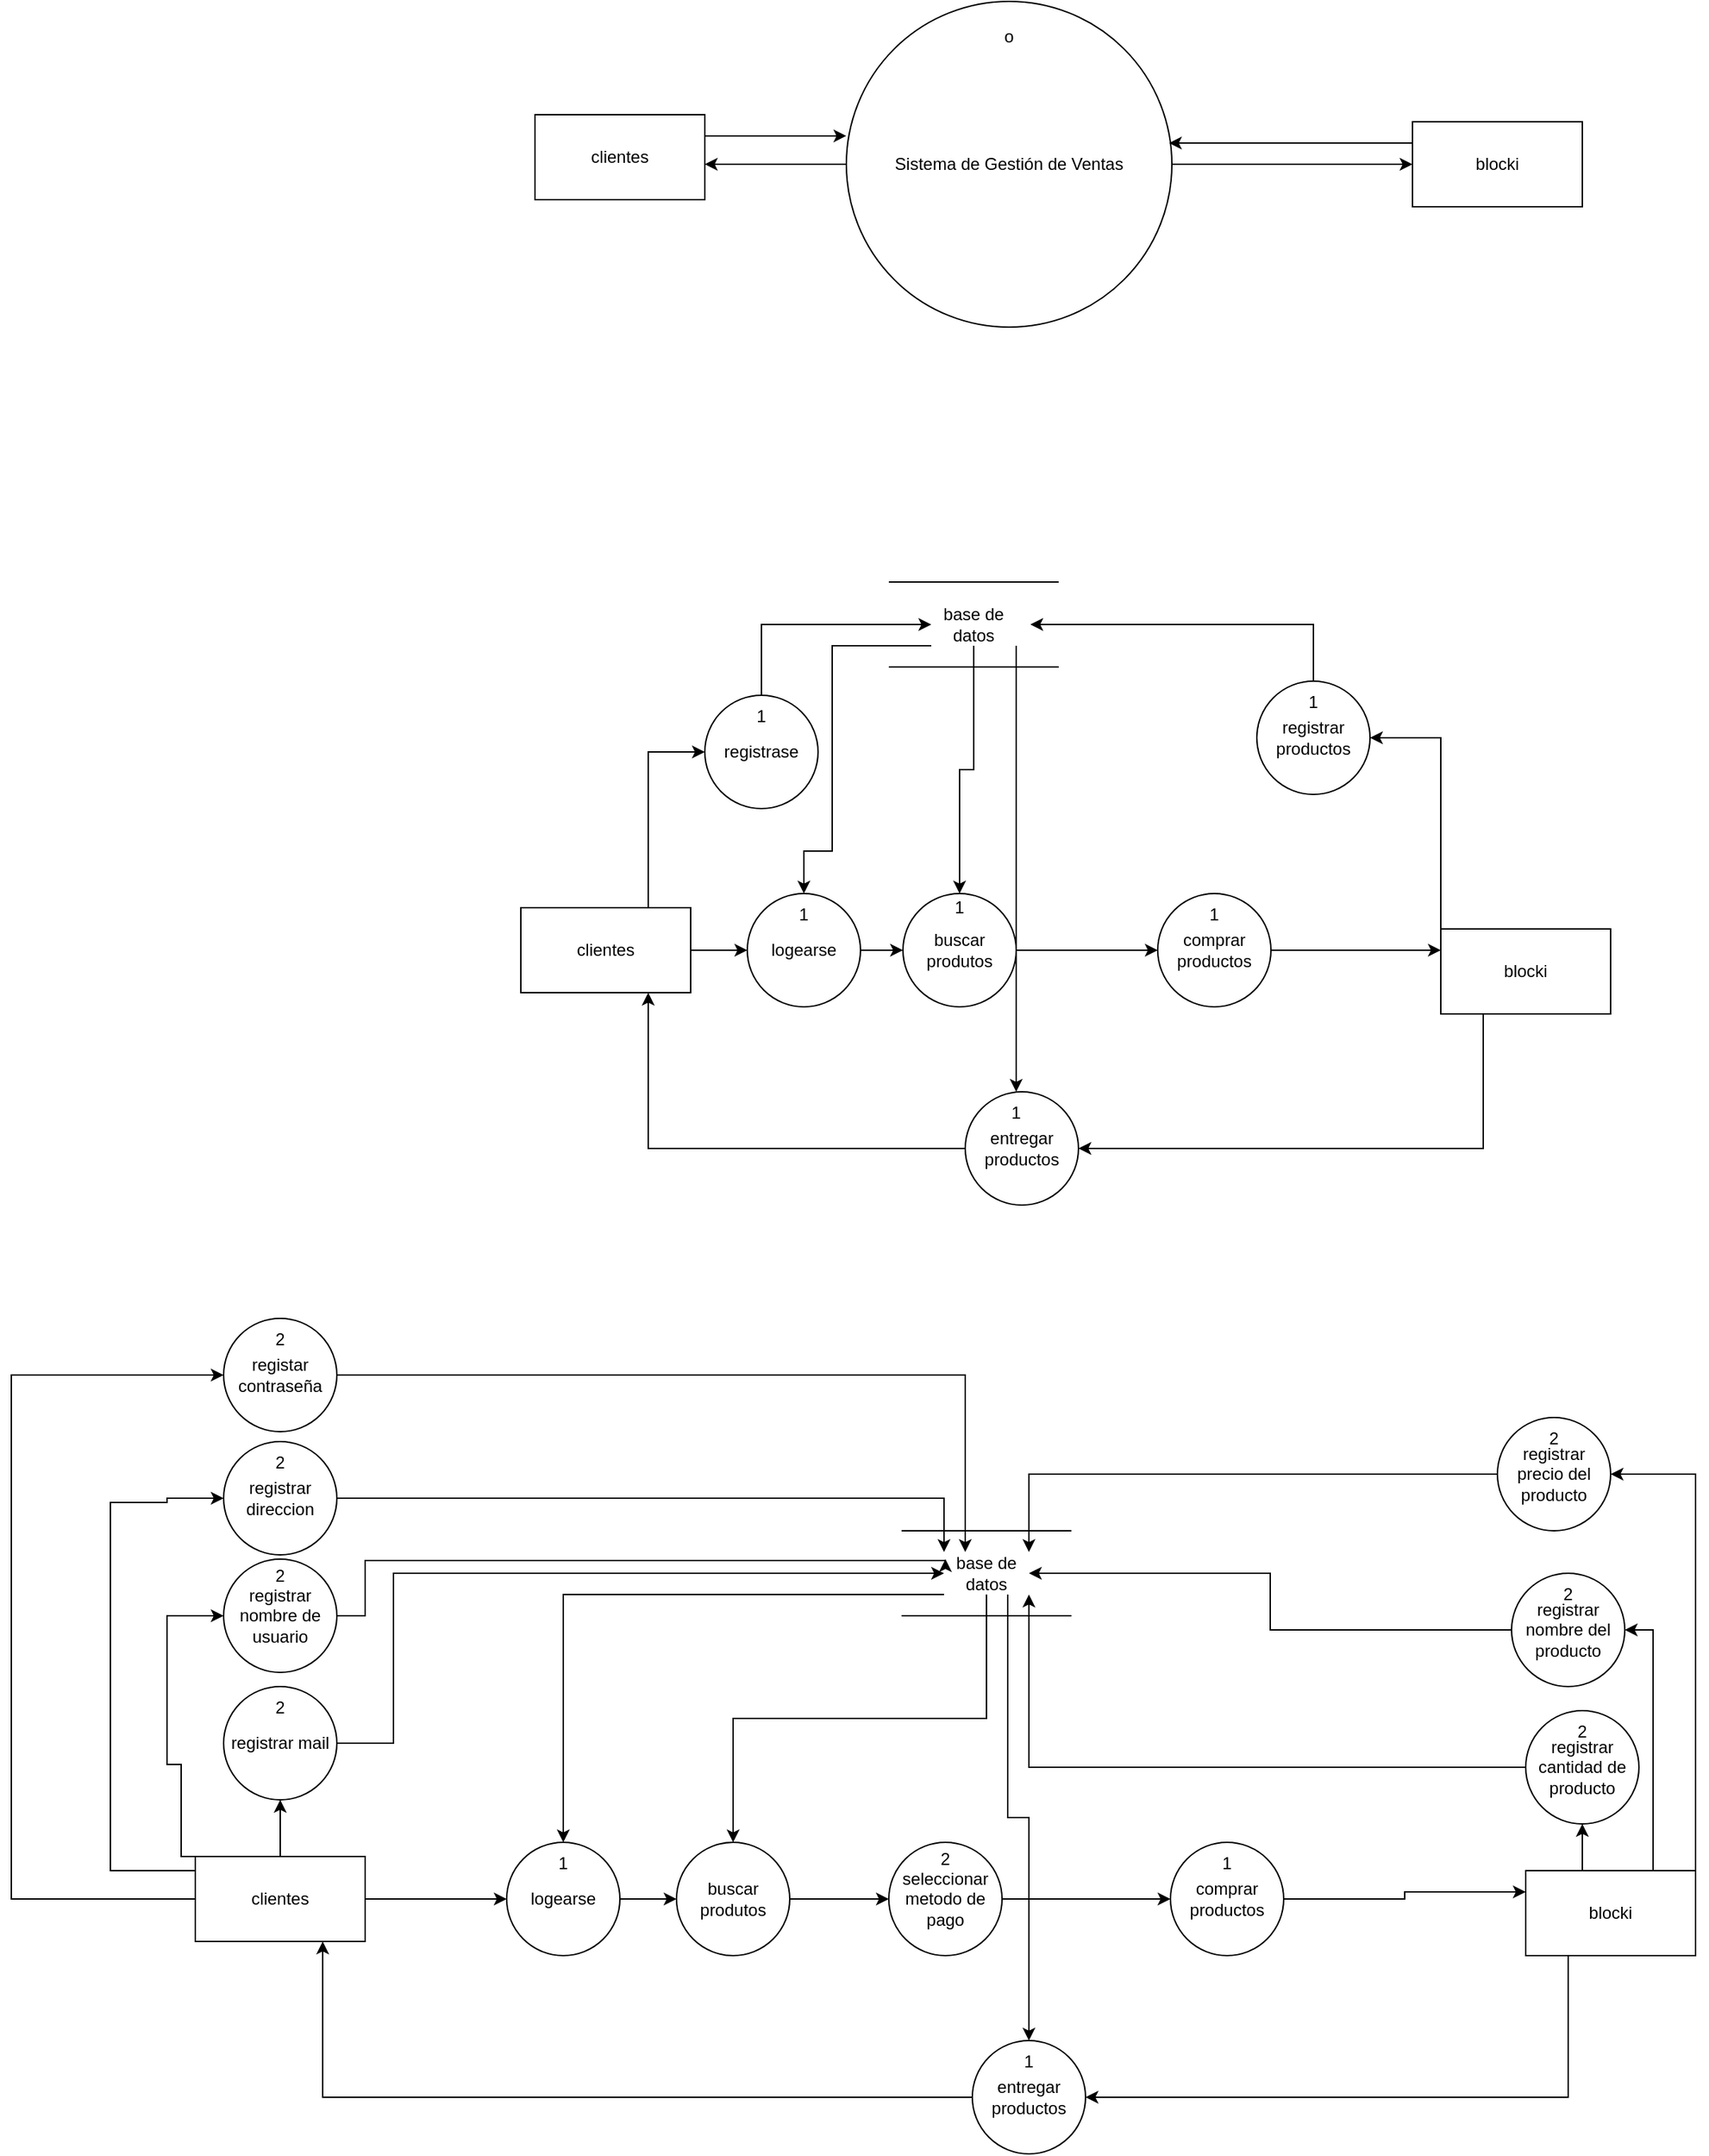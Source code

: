 <mxfile version="24.7.17">
  <diagram name="Página-1" id="b0zg0bwwAoFF2DvvjnK6">
    <mxGraphModel grid="1" page="1" gridSize="10" guides="1" tooltips="1" connect="1" arrows="1" fold="1" pageScale="1" pageWidth="827" pageHeight="1169" math="0" shadow="0">
      <root>
        <mxCell id="0" />
        <mxCell id="1" parent="0" />
        <mxCell id="fpp6zxDK7abIGqou1grf-9" value="" style="group" connectable="0" vertex="1" parent="1">
          <mxGeometry x="30" y="10" width="740" height="230" as="geometry" />
        </mxCell>
        <mxCell id="fpp6zxDK7abIGqou1grf-7" style="edgeStyle=orthogonalEdgeStyle;rounded=0;orthogonalLoop=1;jettySize=auto;html=1;exitX=1;exitY=0.5;exitDx=0;exitDy=0;entryX=0;entryY=0.5;entryDx=0;entryDy=0;" edge="1" parent="fpp6zxDK7abIGqou1grf-9" source="bCeW_e_Hdaz-mYi5WPjv-3" target="fpp6zxDK7abIGqou1grf-2">
          <mxGeometry relative="1" as="geometry" />
        </mxCell>
        <mxCell id="fpp6zxDK7abIGqou1grf-8" style="edgeStyle=orthogonalEdgeStyle;rounded=0;orthogonalLoop=1;jettySize=auto;html=1;exitX=0;exitY=0.5;exitDx=0;exitDy=0;" edge="1" parent="fpp6zxDK7abIGqou1grf-9" source="bCeW_e_Hdaz-mYi5WPjv-3">
          <mxGeometry relative="1" as="geometry">
            <mxPoint x="120" y="115" as="targetPoint" />
          </mxGeometry>
        </mxCell>
        <mxCell id="bCeW_e_Hdaz-mYi5WPjv-3" value="Sistema de Gestión de Ventas" style="ellipse;whiteSpace=wrap;html=1;aspect=fixed;" vertex="1" parent="fpp6zxDK7abIGqou1grf-9">
          <mxGeometry x="220" width="230" height="230" as="geometry" />
        </mxCell>
        <mxCell id="fpp6zxDK7abIGqou1grf-1" value="clientes" style="rounded=0;whiteSpace=wrap;html=1;" vertex="1" parent="fpp6zxDK7abIGqou1grf-9">
          <mxGeometry y="80" width="120" height="60" as="geometry" />
        </mxCell>
        <mxCell id="fpp6zxDK7abIGqou1grf-2" value="blocki" style="rounded=0;whiteSpace=wrap;html=1;" vertex="1" parent="fpp6zxDK7abIGqou1grf-9">
          <mxGeometry x="620" y="85" width="120" height="60" as="geometry" />
        </mxCell>
        <mxCell id="fpp6zxDK7abIGqou1grf-5" style="edgeStyle=orthogonalEdgeStyle;rounded=0;orthogonalLoop=1;jettySize=auto;html=1;exitX=1;exitY=0.25;exitDx=0;exitDy=0;entryX=0;entryY=0.413;entryDx=0;entryDy=0;entryPerimeter=0;" edge="1" parent="fpp6zxDK7abIGqou1grf-9" source="fpp6zxDK7abIGqou1grf-1" target="bCeW_e_Hdaz-mYi5WPjv-3">
          <mxGeometry relative="1" as="geometry" />
        </mxCell>
        <mxCell id="fpp6zxDK7abIGqou1grf-6" style="edgeStyle=orthogonalEdgeStyle;rounded=0;orthogonalLoop=1;jettySize=auto;html=1;exitX=0;exitY=0.25;exitDx=0;exitDy=0;entryX=0.991;entryY=0.435;entryDx=0;entryDy=0;entryPerimeter=0;" edge="1" parent="fpp6zxDK7abIGqou1grf-9" source="fpp6zxDK7abIGqou1grf-2" target="bCeW_e_Hdaz-mYi5WPjv-3">
          <mxGeometry relative="1" as="geometry" />
        </mxCell>
        <mxCell id="fpp6zxDK7abIGqou1grf-20" value="o" style="text;html=1;align=center;verticalAlign=middle;whiteSpace=wrap;rounded=0;" vertex="1" parent="fpp6zxDK7abIGqou1grf-9">
          <mxGeometry x="305" y="10" width="60" height="30" as="geometry" />
        </mxCell>
        <mxCell id="fpp6zxDK7abIGqou1grf-50" value="" style="group" connectable="0" vertex="1" parent="1">
          <mxGeometry x="20" y="420" width="770" height="440" as="geometry" />
        </mxCell>
        <mxCell id="fpp6zxDK7abIGqou1grf-31" style="edgeStyle=orthogonalEdgeStyle;rounded=0;orthogonalLoop=1;jettySize=auto;html=1;exitX=0.75;exitY=0;exitDx=0;exitDy=0;entryX=0;entryY=0.5;entryDx=0;entryDy=0;" edge="1" parent="fpp6zxDK7abIGqou1grf-50" source="fpp6zxDK7abIGqou1grf-18" target="fpp6zxDK7abIGqou1grf-21">
          <mxGeometry relative="1" as="geometry" />
        </mxCell>
        <mxCell id="fpp6zxDK7abIGqou1grf-34" style="edgeStyle=orthogonalEdgeStyle;rounded=0;orthogonalLoop=1;jettySize=auto;html=1;exitX=1;exitY=0.5;exitDx=0;exitDy=0;entryX=0;entryY=0.5;entryDx=0;entryDy=0;" edge="1" parent="fpp6zxDK7abIGqou1grf-50" source="fpp6zxDK7abIGqou1grf-18" target="fpp6zxDK7abIGqou1grf-32">
          <mxGeometry relative="1" as="geometry" />
        </mxCell>
        <mxCell id="fpp6zxDK7abIGqou1grf-18" value="clientes" style="rounded=0;whiteSpace=wrap;html=1;" vertex="1" parent="fpp6zxDK7abIGqou1grf-50">
          <mxGeometry y="230" width="120" height="60" as="geometry" />
        </mxCell>
        <mxCell id="fpp6zxDK7abIGqou1grf-39" style="edgeStyle=orthogonalEdgeStyle;rounded=0;orthogonalLoop=1;jettySize=auto;html=1;exitX=0.25;exitY=1;exitDx=0;exitDy=0;entryX=1;entryY=0.5;entryDx=0;entryDy=0;" edge="1" parent="fpp6zxDK7abIGqou1grf-50" source="fpp6zxDK7abIGqou1grf-19" target="fpp6zxDK7abIGqou1grf-38">
          <mxGeometry relative="1" as="geometry" />
        </mxCell>
        <mxCell id="fpp6zxDK7abIGqou1grf-19" value="blocki" style="rounded=0;whiteSpace=wrap;html=1;" vertex="1" parent="fpp6zxDK7abIGqou1grf-50">
          <mxGeometry x="650" y="245" width="120" height="60" as="geometry" />
        </mxCell>
        <mxCell id="fpp6zxDK7abIGqou1grf-30" style="edgeStyle=orthogonalEdgeStyle;rounded=0;orthogonalLoop=1;jettySize=auto;html=1;exitX=0.5;exitY=0;exitDx=0;exitDy=0;entryX=0;entryY=0.5;entryDx=0;entryDy=0;" edge="1" parent="fpp6zxDK7abIGqou1grf-50" source="fpp6zxDK7abIGqou1grf-21" target="fpp6zxDK7abIGqou1grf-27">
          <mxGeometry relative="1" as="geometry" />
        </mxCell>
        <mxCell id="fpp6zxDK7abIGqou1grf-21" value="registrase" style="ellipse;whiteSpace=wrap;html=1;aspect=fixed;" vertex="1" parent="fpp6zxDK7abIGqou1grf-50">
          <mxGeometry x="130" y="80" width="80" height="80" as="geometry" />
        </mxCell>
        <mxCell id="fpp6zxDK7abIGqou1grf-23" value="registrar productos" style="ellipse;whiteSpace=wrap;html=1;aspect=fixed;" vertex="1" parent="fpp6zxDK7abIGqou1grf-50">
          <mxGeometry x="520" y="70" width="80" height="80" as="geometry" />
        </mxCell>
        <mxCell id="fpp6zxDK7abIGqou1grf-24" value="" style="endArrow=classic;html=1;rounded=0;exitX=0;exitY=0.5;exitDx=0;exitDy=0;entryX=1;entryY=0.5;entryDx=0;entryDy=0;" edge="1" parent="fpp6zxDK7abIGqou1grf-50" source="fpp6zxDK7abIGqou1grf-19" target="fpp6zxDK7abIGqou1grf-23">
          <mxGeometry width="50" height="50" relative="1" as="geometry">
            <mxPoint x="600" y="210" as="sourcePoint" />
            <mxPoint x="650" y="160" as="targetPoint" />
            <Array as="points">
              <mxPoint x="650" y="110" />
            </Array>
          </mxGeometry>
        </mxCell>
        <mxCell id="fpp6zxDK7abIGqou1grf-28" value="" style="group" connectable="0" vertex="1" parent="fpp6zxDK7abIGqou1grf-50">
          <mxGeometry x="260" width="120" height="60" as="geometry" />
        </mxCell>
        <mxCell id="fpp6zxDK7abIGqou1grf-25" value="" style="endArrow=none;html=1;rounded=0;" edge="1" parent="fpp6zxDK7abIGqou1grf-28">
          <mxGeometry width="50" height="50" relative="1" as="geometry">
            <mxPoint y="60" as="sourcePoint" />
            <mxPoint x="120" y="60" as="targetPoint" />
          </mxGeometry>
        </mxCell>
        <mxCell id="fpp6zxDK7abIGqou1grf-26" value="" style="endArrow=none;html=1;rounded=0;" edge="1" parent="fpp6zxDK7abIGqou1grf-28">
          <mxGeometry width="50" height="50" relative="1" as="geometry">
            <mxPoint as="sourcePoint" />
            <mxPoint x="120" as="targetPoint" />
          </mxGeometry>
        </mxCell>
        <mxCell id="fpp6zxDK7abIGqou1grf-27" value="base de datos" style="text;html=1;align=center;verticalAlign=middle;whiteSpace=wrap;rounded=0;" vertex="1" parent="fpp6zxDK7abIGqou1grf-28">
          <mxGeometry x="30" y="15" width="60" height="30" as="geometry" />
        </mxCell>
        <mxCell id="fpp6zxDK7abIGqou1grf-29" value="" style="endArrow=classic;html=1;rounded=0;exitX=0.5;exitY=0;exitDx=0;exitDy=0;" edge="1" parent="fpp6zxDK7abIGqou1grf-50" source="fpp6zxDK7abIGqou1grf-23">
          <mxGeometry width="50" height="50" relative="1" as="geometry">
            <mxPoint x="520" y="430" as="sourcePoint" />
            <mxPoint x="360" y="30" as="targetPoint" />
            <Array as="points">
              <mxPoint x="560" y="30" />
            </Array>
          </mxGeometry>
        </mxCell>
        <mxCell id="fpp6zxDK7abIGqou1grf-36" style="edgeStyle=orthogonalEdgeStyle;rounded=0;orthogonalLoop=1;jettySize=auto;html=1;exitX=1;exitY=0.5;exitDx=0;exitDy=0;entryX=0;entryY=0.5;entryDx=0;entryDy=0;" edge="1" parent="fpp6zxDK7abIGqou1grf-50" source="fpp6zxDK7abIGqou1grf-32" target="fpp6zxDK7abIGqou1grf-35">
          <mxGeometry relative="1" as="geometry" />
        </mxCell>
        <mxCell id="fpp6zxDK7abIGqou1grf-32" value="logearse" style="ellipse;whiteSpace=wrap;html=1;aspect=fixed;" vertex="1" parent="fpp6zxDK7abIGqou1grf-50">
          <mxGeometry x="160" y="220" width="80" height="80" as="geometry" />
        </mxCell>
        <mxCell id="fpp6zxDK7abIGqou1grf-33" style="edgeStyle=orthogonalEdgeStyle;rounded=0;orthogonalLoop=1;jettySize=auto;html=1;exitX=0;exitY=1;exitDx=0;exitDy=0;" edge="1" parent="fpp6zxDK7abIGqou1grf-50" source="fpp6zxDK7abIGqou1grf-27" target="fpp6zxDK7abIGqou1grf-32">
          <mxGeometry relative="1" as="geometry">
            <Array as="points">
              <mxPoint x="220" y="45" />
              <mxPoint x="220" y="190" />
              <mxPoint x="200" y="190" />
            </Array>
          </mxGeometry>
        </mxCell>
        <mxCell id="fpp6zxDK7abIGqou1grf-42" style="edgeStyle=orthogonalEdgeStyle;rounded=0;orthogonalLoop=1;jettySize=auto;html=1;exitX=1;exitY=0.5;exitDx=0;exitDy=0;entryX=0;entryY=0.5;entryDx=0;entryDy=0;" edge="1" parent="fpp6zxDK7abIGqou1grf-50" source="fpp6zxDK7abIGqou1grf-35" target="fpp6zxDK7abIGqou1grf-41">
          <mxGeometry relative="1" as="geometry" />
        </mxCell>
        <mxCell id="fpp6zxDK7abIGqou1grf-35" value="buscar produtos" style="ellipse;whiteSpace=wrap;html=1;aspect=fixed;" vertex="1" parent="fpp6zxDK7abIGqou1grf-50">
          <mxGeometry x="270" y="220" width="80" height="80" as="geometry" />
        </mxCell>
        <mxCell id="fpp6zxDK7abIGqou1grf-37" style="edgeStyle=orthogonalEdgeStyle;rounded=0;orthogonalLoop=1;jettySize=auto;html=1;exitX=0.5;exitY=1;exitDx=0;exitDy=0;entryX=0.5;entryY=0;entryDx=0;entryDy=0;" edge="1" parent="fpp6zxDK7abIGqou1grf-50" source="fpp6zxDK7abIGqou1grf-27" target="fpp6zxDK7abIGqou1grf-35">
          <mxGeometry relative="1" as="geometry" />
        </mxCell>
        <mxCell id="fpp6zxDK7abIGqou1grf-40" style="edgeStyle=orthogonalEdgeStyle;rounded=0;orthogonalLoop=1;jettySize=auto;html=1;exitX=0;exitY=0.5;exitDx=0;exitDy=0;entryX=0.75;entryY=1;entryDx=0;entryDy=0;" edge="1" parent="fpp6zxDK7abIGqou1grf-50" source="fpp6zxDK7abIGqou1grf-38" target="fpp6zxDK7abIGqou1grf-18">
          <mxGeometry relative="1" as="geometry" />
        </mxCell>
        <mxCell id="fpp6zxDK7abIGqou1grf-38" value="entregar productos" style="ellipse;whiteSpace=wrap;html=1;aspect=fixed;" vertex="1" parent="fpp6zxDK7abIGqou1grf-50">
          <mxGeometry x="314" y="360" width="80" height="80" as="geometry" />
        </mxCell>
        <mxCell id="fpp6zxDK7abIGqou1grf-43" style="edgeStyle=orthogonalEdgeStyle;rounded=0;orthogonalLoop=1;jettySize=auto;html=1;exitX=1;exitY=0.5;exitDx=0;exitDy=0;entryX=0;entryY=0.25;entryDx=0;entryDy=0;" edge="1" parent="fpp6zxDK7abIGqou1grf-50" source="fpp6zxDK7abIGqou1grf-41" target="fpp6zxDK7abIGqou1grf-19">
          <mxGeometry relative="1" as="geometry" />
        </mxCell>
        <mxCell id="fpp6zxDK7abIGqou1grf-41" value="comprar productos" style="ellipse;whiteSpace=wrap;html=1;aspect=fixed;" vertex="1" parent="fpp6zxDK7abIGqou1grf-50">
          <mxGeometry x="450" y="220" width="80" height="80" as="geometry" />
        </mxCell>
        <mxCell id="fpp6zxDK7abIGqou1grf-44" value="1" style="text;html=1;align=center;verticalAlign=middle;whiteSpace=wrap;rounded=0;" vertex="1" parent="fpp6zxDK7abIGqou1grf-50">
          <mxGeometry x="530" y="70" width="60" height="30" as="geometry" />
        </mxCell>
        <mxCell id="fpp6zxDK7abIGqou1grf-45" value="1" style="text;html=1;align=center;verticalAlign=middle;whiteSpace=wrap;rounded=0;" vertex="1" parent="fpp6zxDK7abIGqou1grf-50">
          <mxGeometry x="140" y="80" width="60" height="30" as="geometry" />
        </mxCell>
        <mxCell id="fpp6zxDK7abIGqou1grf-46" value="1" style="text;html=1;align=center;verticalAlign=middle;whiteSpace=wrap;rounded=0;" vertex="1" parent="fpp6zxDK7abIGqou1grf-50">
          <mxGeometry x="170" y="220" width="60" height="30" as="geometry" />
        </mxCell>
        <mxCell id="fpp6zxDK7abIGqou1grf-47" value="1" style="text;html=1;align=center;verticalAlign=middle;whiteSpace=wrap;rounded=0;" vertex="1" parent="fpp6zxDK7abIGqou1grf-50">
          <mxGeometry x="460" y="220" width="60" height="30" as="geometry" />
        </mxCell>
        <mxCell id="fpp6zxDK7abIGqou1grf-48" value="1" style="text;html=1;align=center;verticalAlign=middle;whiteSpace=wrap;rounded=0;" vertex="1" parent="fpp6zxDK7abIGqou1grf-50">
          <mxGeometry x="280" y="215" width="60" height="30" as="geometry" />
        </mxCell>
        <mxCell id="fpp6zxDK7abIGqou1grf-49" value="1" style="text;html=1;align=center;verticalAlign=middle;whiteSpace=wrap;rounded=0;" vertex="1" parent="fpp6zxDK7abIGqou1grf-50">
          <mxGeometry x="320" y="360" width="60" height="30" as="geometry" />
        </mxCell>
        <mxCell id="IVE8EMpSLUxZe6ndxQqH-25" style="edgeStyle=orthogonalEdgeStyle;rounded=0;orthogonalLoop=1;jettySize=auto;html=1;exitX=1;exitY=1;exitDx=0;exitDy=0;entryX=0.5;entryY=0;entryDx=0;entryDy=0;" edge="1" parent="fpp6zxDK7abIGqou1grf-50" source="fpp6zxDK7abIGqou1grf-27" target="fpp6zxDK7abIGqou1grf-49">
          <mxGeometry relative="1" as="geometry" />
        </mxCell>
        <mxCell id="IVE8EMpSLUxZe6ndxQqH-31" value="" style="group" connectable="0" vertex="1" parent="1">
          <mxGeometry x="-340" y="940" width="1190" height="590" as="geometry" />
        </mxCell>
        <mxCell id="fpp6zxDK7abIGqou1grf-53" style="edgeStyle=orthogonalEdgeStyle;rounded=0;orthogonalLoop=1;jettySize=auto;html=1;exitX=1;exitY=0.5;exitDx=0;exitDy=0;entryX=0;entryY=0.5;entryDx=0;entryDy=0;" edge="1" parent="IVE8EMpSLUxZe6ndxQqH-31" source="fpp6zxDK7abIGqou1grf-54" target="fpp6zxDK7abIGqou1grf-67">
          <mxGeometry relative="1" as="geometry" />
        </mxCell>
        <mxCell id="IVE8EMpSLUxZe6ndxQqH-11" style="edgeStyle=orthogonalEdgeStyle;rounded=0;orthogonalLoop=1;jettySize=auto;html=1;exitX=0.5;exitY=0;exitDx=0;exitDy=0;entryX=0.5;entryY=1;entryDx=0;entryDy=0;" edge="1" parent="IVE8EMpSLUxZe6ndxQqH-31" source="fpp6zxDK7abIGqou1grf-54" target="fpp6zxDK7abIGqou1grf-89">
          <mxGeometry relative="1" as="geometry" />
        </mxCell>
        <mxCell id="IVE8EMpSLUxZe6ndxQqH-12" style="edgeStyle=orthogonalEdgeStyle;rounded=0;orthogonalLoop=1;jettySize=auto;html=1;exitX=0.25;exitY=0;exitDx=0;exitDy=0;entryX=0;entryY=0.5;entryDx=0;entryDy=0;" edge="1" parent="IVE8EMpSLUxZe6ndxQqH-31" source="fpp6zxDK7abIGqou1grf-54" target="fpp6zxDK7abIGqou1grf-83">
          <mxGeometry relative="1" as="geometry">
            <Array as="points">
              <mxPoint x="120" y="380" />
              <mxPoint x="120" y="315" />
              <mxPoint x="110" y="315" />
              <mxPoint x="110" y="210" />
            </Array>
          </mxGeometry>
        </mxCell>
        <mxCell id="IVE8EMpSLUxZe6ndxQqH-13" style="edgeStyle=orthogonalEdgeStyle;rounded=0;orthogonalLoop=1;jettySize=auto;html=1;exitX=0;exitY=0;exitDx=0;exitDy=0;entryX=0;entryY=0.5;entryDx=0;entryDy=0;" edge="1" parent="IVE8EMpSLUxZe6ndxQqH-31" source="fpp6zxDK7abIGqou1grf-54" target="fpp6zxDK7abIGqou1grf-94">
          <mxGeometry relative="1" as="geometry">
            <Array as="points">
              <mxPoint x="130" y="390" />
              <mxPoint x="70" y="390" />
              <mxPoint x="70" y="130" />
              <mxPoint x="110" y="130" />
              <mxPoint x="110" y="127" />
            </Array>
          </mxGeometry>
        </mxCell>
        <mxCell id="IVE8EMpSLUxZe6ndxQqH-14" style="edgeStyle=orthogonalEdgeStyle;rounded=0;orthogonalLoop=1;jettySize=auto;html=1;exitX=0;exitY=0.5;exitDx=0;exitDy=0;entryX=0;entryY=0.5;entryDx=0;entryDy=0;" edge="1" parent="IVE8EMpSLUxZe6ndxQqH-31" source="fpp6zxDK7abIGqou1grf-54" target="fpp6zxDK7abIGqou1grf-84">
          <mxGeometry relative="1" as="geometry">
            <Array as="points">
              <mxPoint y="410" />
              <mxPoint y="40" />
            </Array>
          </mxGeometry>
        </mxCell>
        <mxCell id="fpp6zxDK7abIGqou1grf-54" value="clientes" style="rounded=0;whiteSpace=wrap;html=1;" vertex="1" parent="IVE8EMpSLUxZe6ndxQqH-31">
          <mxGeometry x="130" y="380" width="120" height="60" as="geometry" />
        </mxCell>
        <mxCell id="fpp6zxDK7abIGqou1grf-55" style="edgeStyle=orthogonalEdgeStyle;rounded=0;orthogonalLoop=1;jettySize=auto;html=1;exitX=0.25;exitY=1;exitDx=0;exitDy=0;entryX=1;entryY=0.5;entryDx=0;entryDy=0;" edge="1" parent="IVE8EMpSLUxZe6ndxQqH-31" source="fpp6zxDK7abIGqou1grf-56" target="fpp6zxDK7abIGqou1grf-73">
          <mxGeometry relative="1" as="geometry" />
        </mxCell>
        <mxCell id="IVE8EMpSLUxZe6ndxQqH-18" style="edgeStyle=orthogonalEdgeStyle;rounded=0;orthogonalLoop=1;jettySize=auto;html=1;exitX=0.75;exitY=0;exitDx=0;exitDy=0;entryX=1;entryY=0.5;entryDx=0;entryDy=0;" edge="1" parent="IVE8EMpSLUxZe6ndxQqH-31" source="fpp6zxDK7abIGqou1grf-56" target="IVE8EMpSLUxZe6ndxQqH-7">
          <mxGeometry relative="1" as="geometry" />
        </mxCell>
        <mxCell id="IVE8EMpSLUxZe6ndxQqH-19" style="edgeStyle=orthogonalEdgeStyle;rounded=0;orthogonalLoop=1;jettySize=auto;html=1;exitX=0.5;exitY=0;exitDx=0;exitDy=0;entryX=0.5;entryY=1;entryDx=0;entryDy=0;" edge="1" parent="IVE8EMpSLUxZe6ndxQqH-31" source="fpp6zxDK7abIGqou1grf-56" target="IVE8EMpSLUxZe6ndxQqH-8">
          <mxGeometry relative="1" as="geometry" />
        </mxCell>
        <mxCell id="IVE8EMpSLUxZe6ndxQqH-20" style="edgeStyle=orthogonalEdgeStyle;rounded=0;orthogonalLoop=1;jettySize=auto;html=1;exitX=1;exitY=0;exitDx=0;exitDy=0;entryX=1;entryY=0.5;entryDx=0;entryDy=0;" edge="1" parent="IVE8EMpSLUxZe6ndxQqH-31" source="fpp6zxDK7abIGqou1grf-56" target="IVE8EMpSLUxZe6ndxQqH-9">
          <mxGeometry relative="1" as="geometry" />
        </mxCell>
        <mxCell id="fpp6zxDK7abIGqou1grf-56" value="blocki" style="rounded=0;whiteSpace=wrap;html=1;" vertex="1" parent="IVE8EMpSLUxZe6ndxQqH-31">
          <mxGeometry x="1070" y="390" width="120" height="60" as="geometry" />
        </mxCell>
        <mxCell id="fpp6zxDK7abIGqou1grf-61" value="" style="group" connectable="0" vertex="1" parent="IVE8EMpSLUxZe6ndxQqH-31">
          <mxGeometry x="629" y="150" width="120" height="60" as="geometry" />
        </mxCell>
        <mxCell id="fpp6zxDK7abIGqou1grf-62" value="" style="endArrow=none;html=1;rounded=0;" edge="1" parent="fpp6zxDK7abIGqou1grf-61">
          <mxGeometry width="50" height="50" relative="1" as="geometry">
            <mxPoint y="60" as="sourcePoint" />
            <mxPoint x="120" y="60" as="targetPoint" />
          </mxGeometry>
        </mxCell>
        <mxCell id="fpp6zxDK7abIGqou1grf-63" value="" style="endArrow=none;html=1;rounded=0;" edge="1" parent="fpp6zxDK7abIGqou1grf-61">
          <mxGeometry width="50" height="50" relative="1" as="geometry">
            <mxPoint as="sourcePoint" />
            <mxPoint x="120" as="targetPoint" />
          </mxGeometry>
        </mxCell>
        <mxCell id="fpp6zxDK7abIGqou1grf-64" value="base de datos" style="text;html=1;align=center;verticalAlign=middle;whiteSpace=wrap;rounded=0;" vertex="1" parent="fpp6zxDK7abIGqou1grf-61">
          <mxGeometry x="30" y="15" width="60" height="30" as="geometry" />
        </mxCell>
        <mxCell id="fpp6zxDK7abIGqou1grf-66" style="edgeStyle=orthogonalEdgeStyle;rounded=0;orthogonalLoop=1;jettySize=auto;html=1;exitX=1;exitY=0.5;exitDx=0;exitDy=0;entryX=0;entryY=0.5;entryDx=0;entryDy=0;" edge="1" parent="IVE8EMpSLUxZe6ndxQqH-31" source="fpp6zxDK7abIGqou1grf-67" target="fpp6zxDK7abIGqou1grf-70">
          <mxGeometry relative="1" as="geometry" />
        </mxCell>
        <mxCell id="fpp6zxDK7abIGqou1grf-67" value="logearse" style="ellipse;whiteSpace=wrap;html=1;aspect=fixed;" vertex="1" parent="IVE8EMpSLUxZe6ndxQqH-31">
          <mxGeometry x="350" y="370" width="80" height="80" as="geometry" />
        </mxCell>
        <mxCell id="fpp6zxDK7abIGqou1grf-68" style="edgeStyle=orthogonalEdgeStyle;rounded=0;orthogonalLoop=1;jettySize=auto;html=1;exitX=0;exitY=1;exitDx=0;exitDy=0;" edge="1" parent="IVE8EMpSLUxZe6ndxQqH-31" source="fpp6zxDK7abIGqou1grf-64" target="fpp6zxDK7abIGqou1grf-67">
          <mxGeometry relative="1" as="geometry">
            <Array as="points">
              <mxPoint x="390" y="195" />
            </Array>
          </mxGeometry>
        </mxCell>
        <mxCell id="IVE8EMpSLUxZe6ndxQqH-5" style="edgeStyle=orthogonalEdgeStyle;rounded=0;orthogonalLoop=1;jettySize=auto;html=1;exitX=1;exitY=0.5;exitDx=0;exitDy=0;" edge="1" parent="IVE8EMpSLUxZe6ndxQqH-31" source="fpp6zxDK7abIGqou1grf-70" target="IVE8EMpSLUxZe6ndxQqH-4">
          <mxGeometry relative="1" as="geometry" />
        </mxCell>
        <mxCell id="fpp6zxDK7abIGqou1grf-70" value="buscar produtos" style="ellipse;whiteSpace=wrap;html=1;aspect=fixed;" vertex="1" parent="IVE8EMpSLUxZe6ndxQqH-31">
          <mxGeometry x="470" y="370" width="80" height="80" as="geometry" />
        </mxCell>
        <mxCell id="fpp6zxDK7abIGqou1grf-71" style="edgeStyle=orthogonalEdgeStyle;rounded=0;orthogonalLoop=1;jettySize=auto;html=1;exitX=0.5;exitY=1;exitDx=0;exitDy=0;entryX=0.5;entryY=0;entryDx=0;entryDy=0;" edge="1" parent="IVE8EMpSLUxZe6ndxQqH-31" source="fpp6zxDK7abIGqou1grf-64" target="fpp6zxDK7abIGqou1grf-70">
          <mxGeometry relative="1" as="geometry" />
        </mxCell>
        <mxCell id="fpp6zxDK7abIGqou1grf-72" style="edgeStyle=orthogonalEdgeStyle;rounded=0;orthogonalLoop=1;jettySize=auto;html=1;exitX=0;exitY=0.5;exitDx=0;exitDy=0;entryX=0.75;entryY=1;entryDx=0;entryDy=0;" edge="1" parent="IVE8EMpSLUxZe6ndxQqH-31" source="fpp6zxDK7abIGqou1grf-73" target="fpp6zxDK7abIGqou1grf-54">
          <mxGeometry relative="1" as="geometry" />
        </mxCell>
        <mxCell id="fpp6zxDK7abIGqou1grf-73" value="entregar productos" style="ellipse;whiteSpace=wrap;html=1;aspect=fixed;" vertex="1" parent="IVE8EMpSLUxZe6ndxQqH-31">
          <mxGeometry x="679" y="510" width="80" height="80" as="geometry" />
        </mxCell>
        <mxCell id="fpp6zxDK7abIGqou1grf-74" style="edgeStyle=orthogonalEdgeStyle;rounded=0;orthogonalLoop=1;jettySize=auto;html=1;exitX=1;exitY=0.5;exitDx=0;exitDy=0;entryX=0;entryY=0.25;entryDx=0;entryDy=0;" edge="1" parent="IVE8EMpSLUxZe6ndxQqH-31" source="fpp6zxDK7abIGqou1grf-75" target="fpp6zxDK7abIGqou1grf-56">
          <mxGeometry relative="1" as="geometry" />
        </mxCell>
        <mxCell id="fpp6zxDK7abIGqou1grf-75" value="comprar productos" style="ellipse;whiteSpace=wrap;html=1;aspect=fixed;" vertex="1" parent="IVE8EMpSLUxZe6ndxQqH-31">
          <mxGeometry x="819" y="370" width="80" height="80" as="geometry" />
        </mxCell>
        <mxCell id="fpp6zxDK7abIGqou1grf-79" value="1" style="text;html=1;align=center;verticalAlign=middle;whiteSpace=wrap;rounded=0;" vertex="1" parent="IVE8EMpSLUxZe6ndxQqH-31">
          <mxGeometry x="829" y="370" width="60" height="30" as="geometry" />
        </mxCell>
        <mxCell id="fpp6zxDK7abIGqou1grf-80" value="1" style="text;html=1;align=center;verticalAlign=middle;whiteSpace=wrap;rounded=0;" vertex="1" parent="IVE8EMpSLUxZe6ndxQqH-31">
          <mxGeometry x="360" y="370" width="60" height="30" as="geometry" />
        </mxCell>
        <mxCell id="fpp6zxDK7abIGqou1grf-81" value="1" style="text;html=1;align=center;verticalAlign=middle;whiteSpace=wrap;rounded=0;" vertex="1" parent="IVE8EMpSLUxZe6ndxQqH-31">
          <mxGeometry x="689" y="510" width="60" height="30" as="geometry" />
        </mxCell>
        <mxCell id="IVE8EMpSLUxZe6ndxQqH-28" style="edgeStyle=orthogonalEdgeStyle;rounded=0;orthogonalLoop=1;jettySize=auto;html=1;exitX=1;exitY=0.5;exitDx=0;exitDy=0;" edge="1" parent="IVE8EMpSLUxZe6ndxQqH-31" source="fpp6zxDK7abIGqou1grf-83">
          <mxGeometry relative="1" as="geometry">
            <mxPoint x="660" y="170" as="targetPoint" />
            <Array as="points">
              <mxPoint x="250" y="210" />
              <mxPoint x="250" y="171" />
            </Array>
          </mxGeometry>
        </mxCell>
        <mxCell id="fpp6zxDK7abIGqou1grf-83" value="registrar nombre de usuario" style="ellipse;whiteSpace=wrap;html=1;aspect=fixed;" vertex="1" parent="IVE8EMpSLUxZe6ndxQqH-31">
          <mxGeometry x="150" y="170" width="80" height="80" as="geometry" />
        </mxCell>
        <mxCell id="IVE8EMpSLUxZe6ndxQqH-26" style="edgeStyle=orthogonalEdgeStyle;rounded=0;orthogonalLoop=1;jettySize=auto;html=1;exitX=1;exitY=0.5;exitDx=0;exitDy=0;entryX=0.25;entryY=0;entryDx=0;entryDy=0;" edge="1" parent="IVE8EMpSLUxZe6ndxQqH-31" source="fpp6zxDK7abIGqou1grf-84" target="fpp6zxDK7abIGqou1grf-64">
          <mxGeometry relative="1" as="geometry" />
        </mxCell>
        <mxCell id="fpp6zxDK7abIGqou1grf-84" value="registar contraseña" style="ellipse;whiteSpace=wrap;html=1;aspect=fixed;" vertex="1" parent="IVE8EMpSLUxZe6ndxQqH-31">
          <mxGeometry x="150" width="80" height="80" as="geometry" />
        </mxCell>
        <mxCell id="IVE8EMpSLUxZe6ndxQqH-29" style="edgeStyle=orthogonalEdgeStyle;rounded=0;orthogonalLoop=1;jettySize=auto;html=1;exitX=1;exitY=0.5;exitDx=0;exitDy=0;entryX=0;entryY=0.5;entryDx=0;entryDy=0;" edge="1" parent="IVE8EMpSLUxZe6ndxQqH-31" source="fpp6zxDK7abIGqou1grf-89" target="fpp6zxDK7abIGqou1grf-64">
          <mxGeometry relative="1" as="geometry">
            <mxPoint x="570" y="210" as="targetPoint" />
            <Array as="points">
              <mxPoint x="270" y="300" />
              <mxPoint x="270" y="180" />
            </Array>
          </mxGeometry>
        </mxCell>
        <mxCell id="fpp6zxDK7abIGqou1grf-89" value="registrar mail" style="ellipse;whiteSpace=wrap;html=1;aspect=fixed;" vertex="1" parent="IVE8EMpSLUxZe6ndxQqH-31">
          <mxGeometry x="150" y="260" width="80" height="80" as="geometry" />
        </mxCell>
        <mxCell id="fpp6zxDK7abIGqou1grf-91" value="2" style="text;html=1;align=center;verticalAlign=middle;whiteSpace=wrap;rounded=0;" vertex="1" parent="IVE8EMpSLUxZe6ndxQqH-31">
          <mxGeometry x="160" width="60" height="30" as="geometry" />
        </mxCell>
        <mxCell id="fpp6zxDK7abIGqou1grf-92" value="2" style="text;html=1;align=center;verticalAlign=middle;whiteSpace=wrap;rounded=0;" vertex="1" parent="IVE8EMpSLUxZe6ndxQqH-31">
          <mxGeometry x="160" y="167" width="60" height="30" as="geometry" />
        </mxCell>
        <mxCell id="fpp6zxDK7abIGqou1grf-93" value="2" style="text;html=1;align=center;verticalAlign=middle;whiteSpace=wrap;rounded=0;" vertex="1" parent="IVE8EMpSLUxZe6ndxQqH-31">
          <mxGeometry x="160" y="260" width="60" height="30" as="geometry" />
        </mxCell>
        <mxCell id="IVE8EMpSLUxZe6ndxQqH-27" style="edgeStyle=orthogonalEdgeStyle;rounded=0;orthogonalLoop=1;jettySize=auto;html=1;exitX=1;exitY=0.5;exitDx=0;exitDy=0;entryX=0;entryY=0;entryDx=0;entryDy=0;" edge="1" parent="IVE8EMpSLUxZe6ndxQqH-31" source="fpp6zxDK7abIGqou1grf-94" target="fpp6zxDK7abIGqou1grf-64">
          <mxGeometry relative="1" as="geometry" />
        </mxCell>
        <mxCell id="fpp6zxDK7abIGqou1grf-94" value="registrar direccion" style="ellipse;whiteSpace=wrap;html=1;aspect=fixed;" vertex="1" parent="IVE8EMpSLUxZe6ndxQqH-31">
          <mxGeometry x="150" y="87" width="80" height="80" as="geometry" />
        </mxCell>
        <mxCell id="IVE8EMpSLUxZe6ndxQqH-3" value="2" style="text;html=1;align=center;verticalAlign=middle;whiteSpace=wrap;rounded=0;" vertex="1" parent="IVE8EMpSLUxZe6ndxQqH-31">
          <mxGeometry x="160" y="87" width="60" height="30" as="geometry" />
        </mxCell>
        <mxCell id="IVE8EMpSLUxZe6ndxQqH-6" style="edgeStyle=orthogonalEdgeStyle;rounded=0;orthogonalLoop=1;jettySize=auto;html=1;exitX=1;exitY=0.5;exitDx=0;exitDy=0;entryX=0;entryY=0.5;entryDx=0;entryDy=0;" edge="1" parent="IVE8EMpSLUxZe6ndxQqH-31" source="IVE8EMpSLUxZe6ndxQqH-4" target="fpp6zxDK7abIGqou1grf-75">
          <mxGeometry relative="1" as="geometry" />
        </mxCell>
        <mxCell id="IVE8EMpSLUxZe6ndxQqH-4" value="seleccionar metodo de pago" style="ellipse;whiteSpace=wrap;html=1;aspect=fixed;" vertex="1" parent="IVE8EMpSLUxZe6ndxQqH-31">
          <mxGeometry x="620" y="370" width="80" height="80" as="geometry" />
        </mxCell>
        <mxCell id="IVE8EMpSLUxZe6ndxQqH-22" style="edgeStyle=orthogonalEdgeStyle;rounded=0;orthogonalLoop=1;jettySize=auto;html=1;exitX=0;exitY=0.5;exitDx=0;exitDy=0;entryX=1;entryY=0.5;entryDx=0;entryDy=0;" edge="1" parent="IVE8EMpSLUxZe6ndxQqH-31" source="IVE8EMpSLUxZe6ndxQqH-7" target="fpp6zxDK7abIGqou1grf-64">
          <mxGeometry relative="1" as="geometry" />
        </mxCell>
        <mxCell id="IVE8EMpSLUxZe6ndxQqH-7" value="registrar nombre del producto" style="ellipse;whiteSpace=wrap;html=1;aspect=fixed;" vertex="1" parent="IVE8EMpSLUxZe6ndxQqH-31">
          <mxGeometry x="1060" y="180" width="80" height="80" as="geometry" />
        </mxCell>
        <mxCell id="IVE8EMpSLUxZe6ndxQqH-23" style="edgeStyle=orthogonalEdgeStyle;rounded=0;orthogonalLoop=1;jettySize=auto;html=1;exitX=0;exitY=0.5;exitDx=0;exitDy=0;entryX=1;entryY=1;entryDx=0;entryDy=0;" edge="1" parent="IVE8EMpSLUxZe6ndxQqH-31" source="IVE8EMpSLUxZe6ndxQqH-8" target="fpp6zxDK7abIGqou1grf-64">
          <mxGeometry relative="1" as="geometry" />
        </mxCell>
        <mxCell id="IVE8EMpSLUxZe6ndxQqH-8" value="registrar cantidad de producto" style="ellipse;whiteSpace=wrap;html=1;aspect=fixed;" vertex="1" parent="IVE8EMpSLUxZe6ndxQqH-31">
          <mxGeometry x="1070" y="277" width="80" height="80" as="geometry" />
        </mxCell>
        <mxCell id="IVE8EMpSLUxZe6ndxQqH-21" style="edgeStyle=orthogonalEdgeStyle;rounded=0;orthogonalLoop=1;jettySize=auto;html=1;exitX=0;exitY=0.5;exitDx=0;exitDy=0;entryX=1;entryY=0;entryDx=0;entryDy=0;" edge="1" parent="IVE8EMpSLUxZe6ndxQqH-31" source="IVE8EMpSLUxZe6ndxQqH-9" target="fpp6zxDK7abIGqou1grf-64">
          <mxGeometry relative="1" as="geometry" />
        </mxCell>
        <mxCell id="IVE8EMpSLUxZe6ndxQqH-9" value="registrar precio del producto" style="ellipse;whiteSpace=wrap;html=1;aspect=fixed;" vertex="1" parent="IVE8EMpSLUxZe6ndxQqH-31">
          <mxGeometry x="1050" y="70" width="80" height="80" as="geometry" />
        </mxCell>
        <mxCell id="IVE8EMpSLUxZe6ndxQqH-15" value="2" style="text;html=1;align=center;verticalAlign=middle;whiteSpace=wrap;rounded=0;" vertex="1" parent="IVE8EMpSLUxZe6ndxQqH-31">
          <mxGeometry x="1060" y="70" width="60" height="30" as="geometry" />
        </mxCell>
        <mxCell id="IVE8EMpSLUxZe6ndxQqH-16" value="2" style="text;html=1;align=center;verticalAlign=middle;whiteSpace=wrap;rounded=0;" vertex="1" parent="IVE8EMpSLUxZe6ndxQqH-31">
          <mxGeometry x="1070" y="180" width="60" height="30" as="geometry" />
        </mxCell>
        <mxCell id="IVE8EMpSLUxZe6ndxQqH-17" value="2" style="text;html=1;align=center;verticalAlign=middle;whiteSpace=wrap;rounded=0;" vertex="1" parent="IVE8EMpSLUxZe6ndxQqH-31">
          <mxGeometry x="1080" y="277" width="60" height="30" as="geometry" />
        </mxCell>
        <mxCell id="IVE8EMpSLUxZe6ndxQqH-24" style="edgeStyle=orthogonalEdgeStyle;rounded=0;orthogonalLoop=1;jettySize=auto;html=1;exitX=0.75;exitY=1;exitDx=0;exitDy=0;entryX=0.5;entryY=0;entryDx=0;entryDy=0;" edge="1" parent="IVE8EMpSLUxZe6ndxQqH-31" source="fpp6zxDK7abIGqou1grf-64" target="fpp6zxDK7abIGqou1grf-81">
          <mxGeometry relative="1" as="geometry" />
        </mxCell>
        <mxCell id="IVE8EMpSLUxZe6ndxQqH-30" value="2" style="text;html=1;align=center;verticalAlign=middle;whiteSpace=wrap;rounded=0;" vertex="1" parent="IVE8EMpSLUxZe6ndxQqH-31">
          <mxGeometry x="630" y="367" width="60" height="30" as="geometry" />
        </mxCell>
      </root>
    </mxGraphModel>
  </diagram>
</mxfile>
